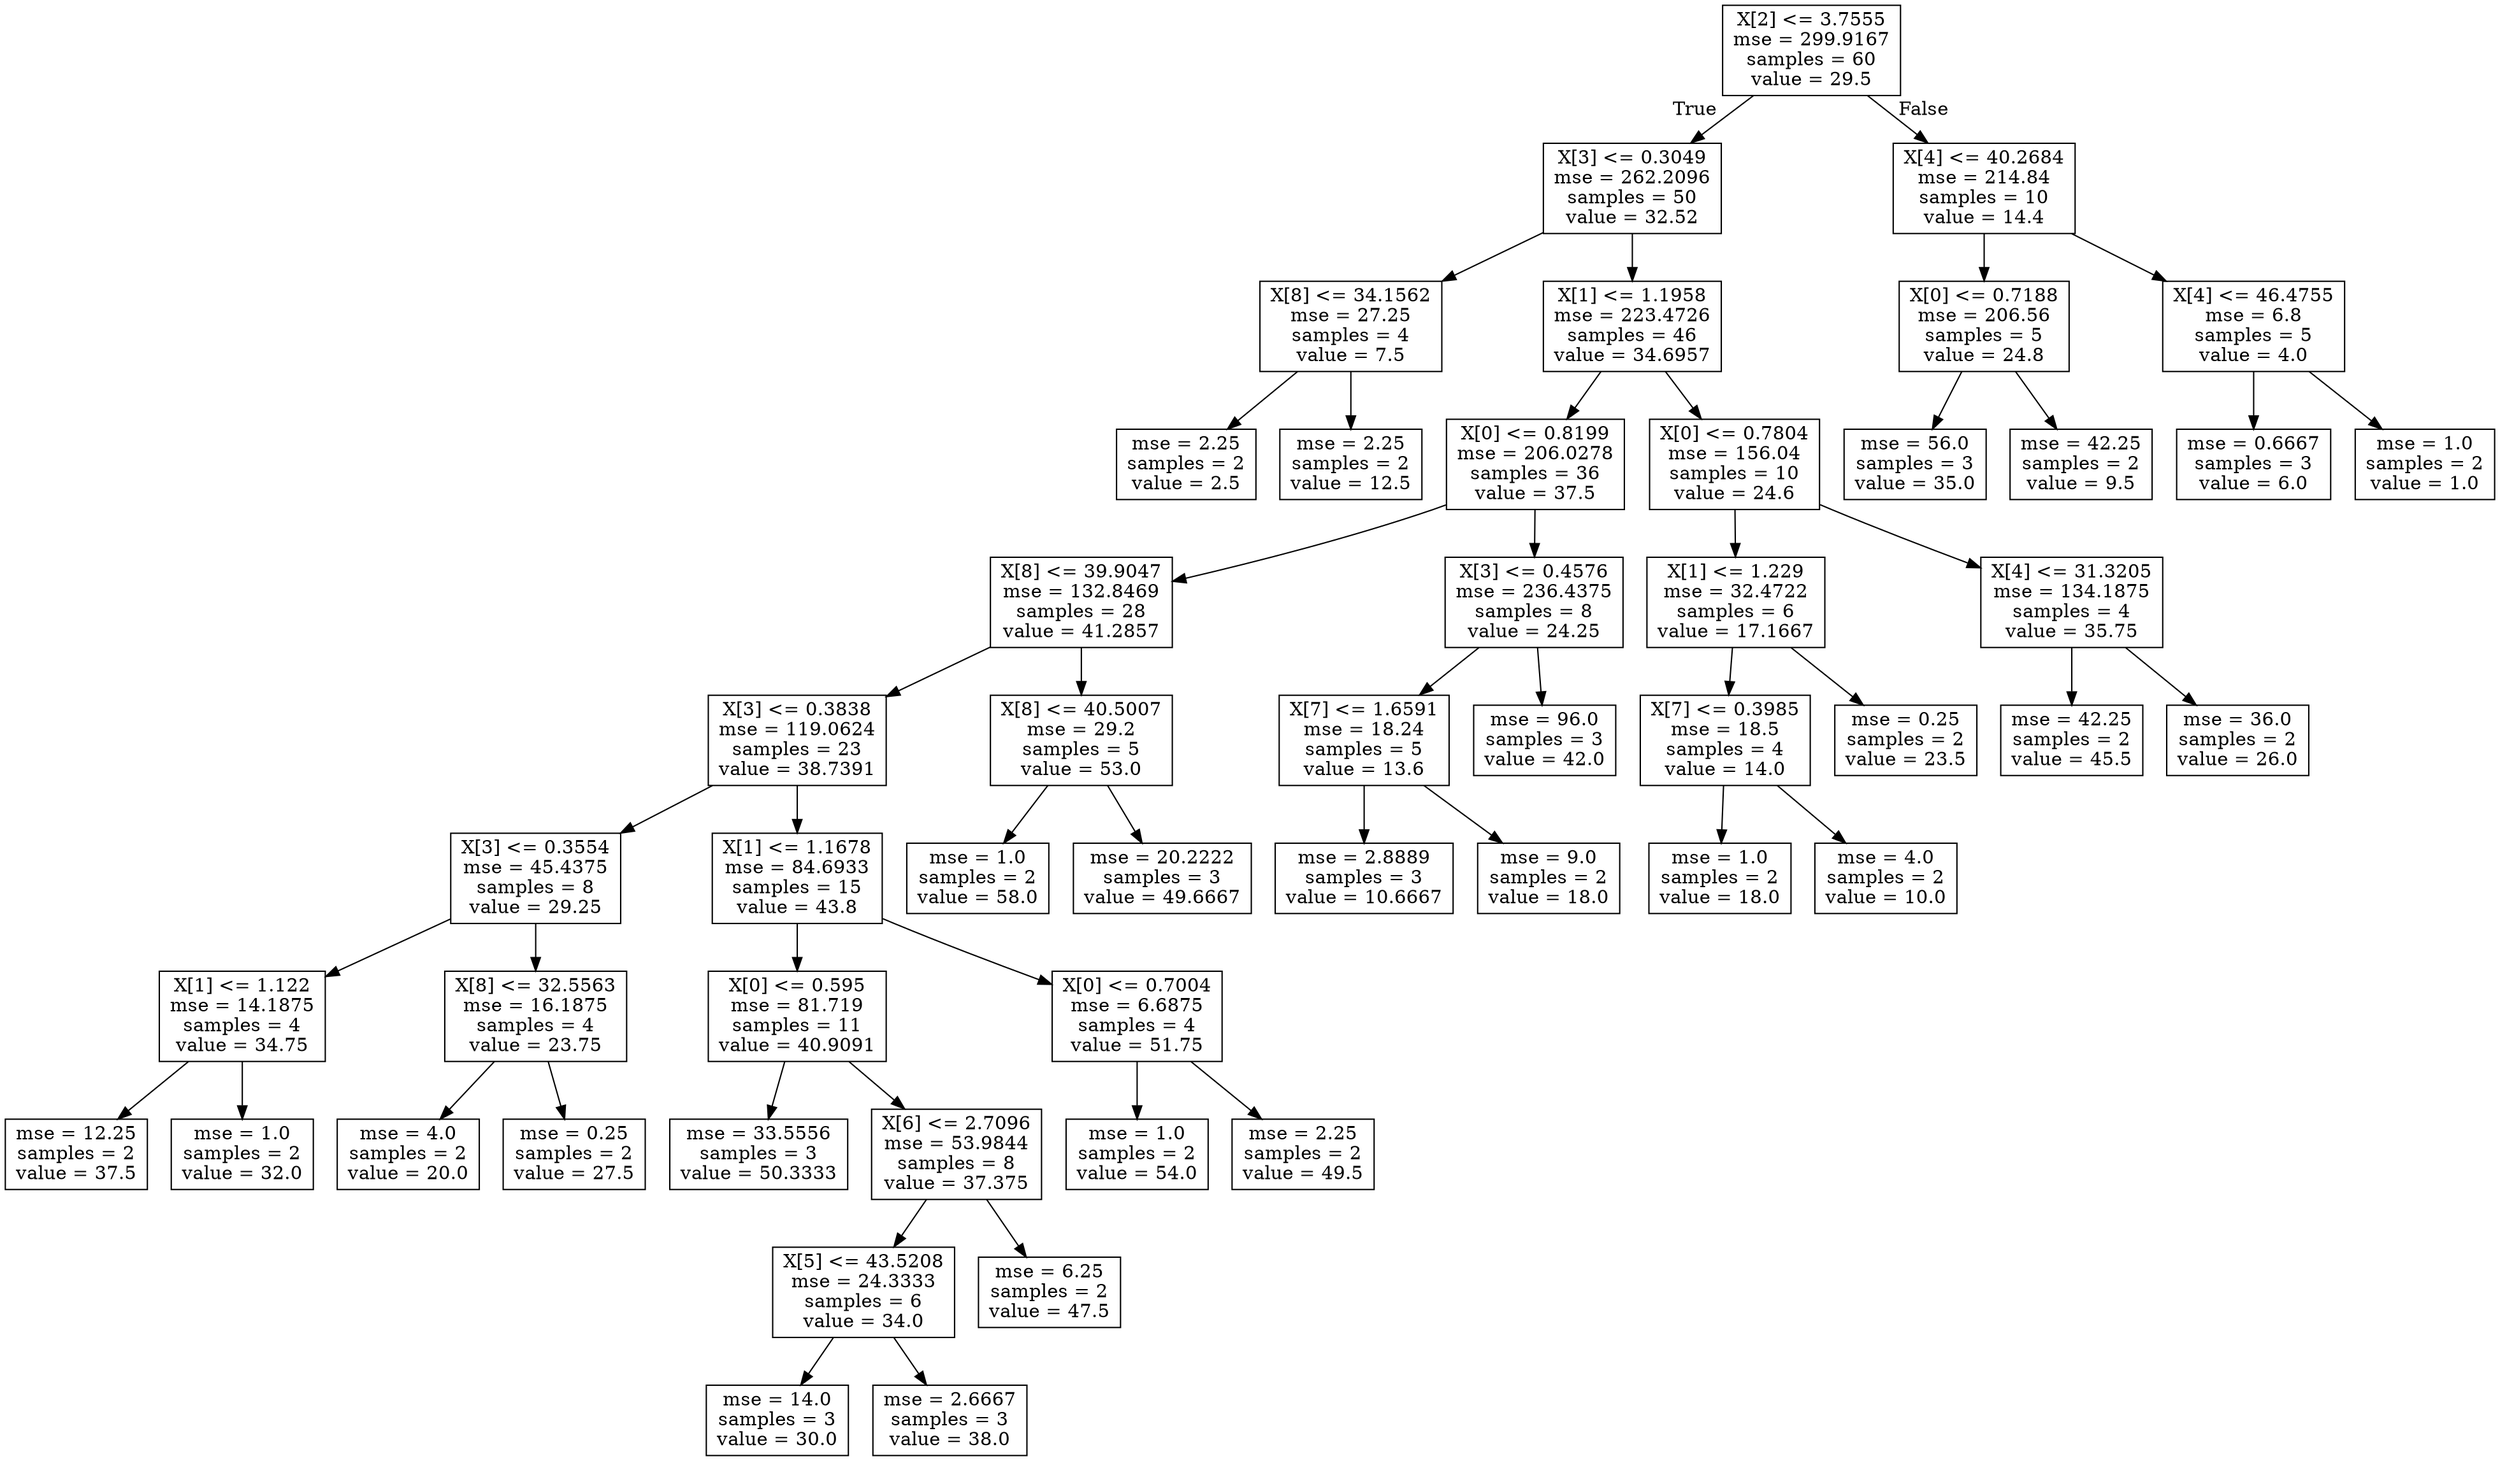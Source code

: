digraph Tree {
node [shape=box] ;
0 [label="X[2] <= 3.7555\nmse = 299.9167\nsamples = 60\nvalue = 29.5"] ;
1 [label="X[3] <= 0.3049\nmse = 262.2096\nsamples = 50\nvalue = 32.52"] ;
0 -> 1 [labeldistance=2.5, labelangle=45, headlabel="True"] ;
2 [label="X[8] <= 34.1562\nmse = 27.25\nsamples = 4\nvalue = 7.5"] ;
1 -> 2 ;
3 [label="mse = 2.25\nsamples = 2\nvalue = 2.5"] ;
2 -> 3 ;
4 [label="mse = 2.25\nsamples = 2\nvalue = 12.5"] ;
2 -> 4 ;
5 [label="X[1] <= 1.1958\nmse = 223.4726\nsamples = 46\nvalue = 34.6957"] ;
1 -> 5 ;
6 [label="X[0] <= 0.8199\nmse = 206.0278\nsamples = 36\nvalue = 37.5"] ;
5 -> 6 ;
7 [label="X[8] <= 39.9047\nmse = 132.8469\nsamples = 28\nvalue = 41.2857"] ;
6 -> 7 ;
8 [label="X[3] <= 0.3838\nmse = 119.0624\nsamples = 23\nvalue = 38.7391"] ;
7 -> 8 ;
9 [label="X[3] <= 0.3554\nmse = 45.4375\nsamples = 8\nvalue = 29.25"] ;
8 -> 9 ;
10 [label="X[1] <= 1.122\nmse = 14.1875\nsamples = 4\nvalue = 34.75"] ;
9 -> 10 ;
11 [label="mse = 12.25\nsamples = 2\nvalue = 37.5"] ;
10 -> 11 ;
12 [label="mse = 1.0\nsamples = 2\nvalue = 32.0"] ;
10 -> 12 ;
13 [label="X[8] <= 32.5563\nmse = 16.1875\nsamples = 4\nvalue = 23.75"] ;
9 -> 13 ;
14 [label="mse = 4.0\nsamples = 2\nvalue = 20.0"] ;
13 -> 14 ;
15 [label="mse = 0.25\nsamples = 2\nvalue = 27.5"] ;
13 -> 15 ;
16 [label="X[1] <= 1.1678\nmse = 84.6933\nsamples = 15\nvalue = 43.8"] ;
8 -> 16 ;
17 [label="X[0] <= 0.595\nmse = 81.719\nsamples = 11\nvalue = 40.9091"] ;
16 -> 17 ;
18 [label="mse = 33.5556\nsamples = 3\nvalue = 50.3333"] ;
17 -> 18 ;
19 [label="X[6] <= 2.7096\nmse = 53.9844\nsamples = 8\nvalue = 37.375"] ;
17 -> 19 ;
20 [label="X[5] <= 43.5208\nmse = 24.3333\nsamples = 6\nvalue = 34.0"] ;
19 -> 20 ;
21 [label="mse = 14.0\nsamples = 3\nvalue = 30.0"] ;
20 -> 21 ;
22 [label="mse = 2.6667\nsamples = 3\nvalue = 38.0"] ;
20 -> 22 ;
23 [label="mse = 6.25\nsamples = 2\nvalue = 47.5"] ;
19 -> 23 ;
24 [label="X[0] <= 0.7004\nmse = 6.6875\nsamples = 4\nvalue = 51.75"] ;
16 -> 24 ;
25 [label="mse = 1.0\nsamples = 2\nvalue = 54.0"] ;
24 -> 25 ;
26 [label="mse = 2.25\nsamples = 2\nvalue = 49.5"] ;
24 -> 26 ;
27 [label="X[8] <= 40.5007\nmse = 29.2\nsamples = 5\nvalue = 53.0"] ;
7 -> 27 ;
28 [label="mse = 1.0\nsamples = 2\nvalue = 58.0"] ;
27 -> 28 ;
29 [label="mse = 20.2222\nsamples = 3\nvalue = 49.6667"] ;
27 -> 29 ;
30 [label="X[3] <= 0.4576\nmse = 236.4375\nsamples = 8\nvalue = 24.25"] ;
6 -> 30 ;
31 [label="X[7] <= 1.6591\nmse = 18.24\nsamples = 5\nvalue = 13.6"] ;
30 -> 31 ;
32 [label="mse = 2.8889\nsamples = 3\nvalue = 10.6667"] ;
31 -> 32 ;
33 [label="mse = 9.0\nsamples = 2\nvalue = 18.0"] ;
31 -> 33 ;
34 [label="mse = 96.0\nsamples = 3\nvalue = 42.0"] ;
30 -> 34 ;
35 [label="X[0] <= 0.7804\nmse = 156.04\nsamples = 10\nvalue = 24.6"] ;
5 -> 35 ;
36 [label="X[1] <= 1.229\nmse = 32.4722\nsamples = 6\nvalue = 17.1667"] ;
35 -> 36 ;
37 [label="X[7] <= 0.3985\nmse = 18.5\nsamples = 4\nvalue = 14.0"] ;
36 -> 37 ;
38 [label="mse = 1.0\nsamples = 2\nvalue = 18.0"] ;
37 -> 38 ;
39 [label="mse = 4.0\nsamples = 2\nvalue = 10.0"] ;
37 -> 39 ;
40 [label="mse = 0.25\nsamples = 2\nvalue = 23.5"] ;
36 -> 40 ;
41 [label="X[4] <= 31.3205\nmse = 134.1875\nsamples = 4\nvalue = 35.75"] ;
35 -> 41 ;
42 [label="mse = 42.25\nsamples = 2\nvalue = 45.5"] ;
41 -> 42 ;
43 [label="mse = 36.0\nsamples = 2\nvalue = 26.0"] ;
41 -> 43 ;
44 [label="X[4] <= 40.2684\nmse = 214.84\nsamples = 10\nvalue = 14.4"] ;
0 -> 44 [labeldistance=2.5, labelangle=-45, headlabel="False"] ;
45 [label="X[0] <= 0.7188\nmse = 206.56\nsamples = 5\nvalue = 24.8"] ;
44 -> 45 ;
46 [label="mse = 56.0\nsamples = 3\nvalue = 35.0"] ;
45 -> 46 ;
47 [label="mse = 42.25\nsamples = 2\nvalue = 9.5"] ;
45 -> 47 ;
48 [label="X[4] <= 46.4755\nmse = 6.8\nsamples = 5\nvalue = 4.0"] ;
44 -> 48 ;
49 [label="mse = 0.6667\nsamples = 3\nvalue = 6.0"] ;
48 -> 49 ;
50 [label="mse = 1.0\nsamples = 2\nvalue = 1.0"] ;
48 -> 50 ;
}